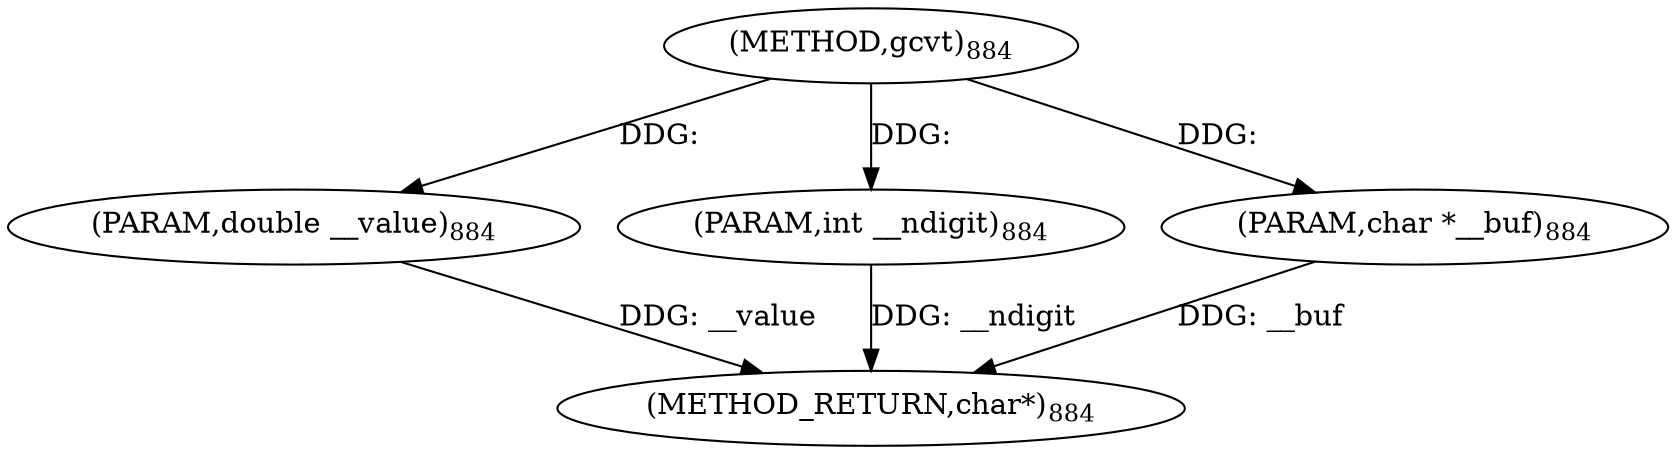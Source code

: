 digraph "gcvt" {  
"4859" [label = <(METHOD,gcvt)<SUB>884</SUB>> ]
"4863" [label = <(METHOD_RETURN,char*)<SUB>884</SUB>> ]
"4860" [label = <(PARAM,double __value)<SUB>884</SUB>> ]
"4861" [label = <(PARAM,int __ndigit)<SUB>884</SUB>> ]
"4862" [label = <(PARAM,char *__buf)<SUB>884</SUB>> ]
  "4860" -> "4863"  [ label = "DDG: __value"] 
  "4861" -> "4863"  [ label = "DDG: __ndigit"] 
  "4862" -> "4863"  [ label = "DDG: __buf"] 
  "4859" -> "4860"  [ label = "DDG: "] 
  "4859" -> "4861"  [ label = "DDG: "] 
  "4859" -> "4862"  [ label = "DDG: "] 
}
